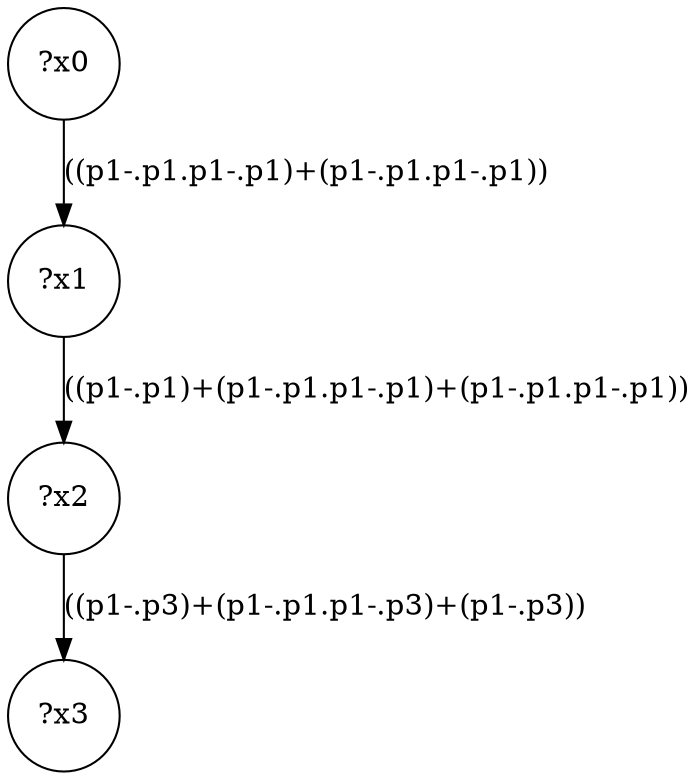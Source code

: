 digraph g {
	x0 [shape=circle, label="?x0"];
	x1 [shape=circle, label="?x1"];
	x0 -> x1 [label="((p1-.p1.p1-.p1)+(p1-.p1.p1-.p1))"];
	x2 [shape=circle, label="?x2"];
	x1 -> x2 [label="((p1-.p1)+(p1-.p1.p1-.p1)+(p1-.p1.p1-.p1))"];
	x3 [shape=circle, label="?x3"];
	x2 -> x3 [label="((p1-.p3)+(p1-.p1.p1-.p3)+(p1-.p3))"];
}
